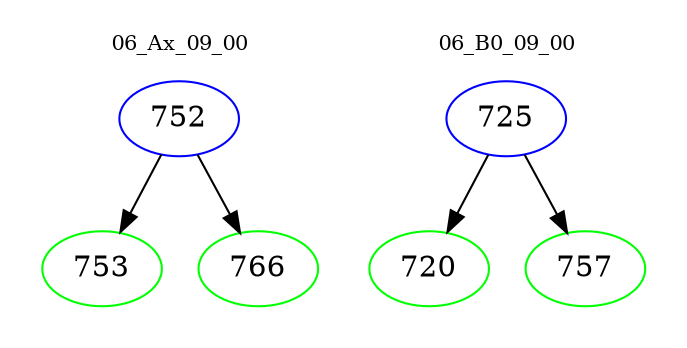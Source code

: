 digraph{
subgraph cluster_0 {
color = white
label = "06_Ax_09_00";
fontsize=10;
T0_752 [label="752", color="blue"]
T0_752 -> T0_753 [color="black"]
T0_753 [label="753", color="green"]
T0_752 -> T0_766 [color="black"]
T0_766 [label="766", color="green"]
}
subgraph cluster_1 {
color = white
label = "06_B0_09_00";
fontsize=10;
T1_725 [label="725", color="blue"]
T1_725 -> T1_720 [color="black"]
T1_720 [label="720", color="green"]
T1_725 -> T1_757 [color="black"]
T1_757 [label="757", color="green"]
}
}
